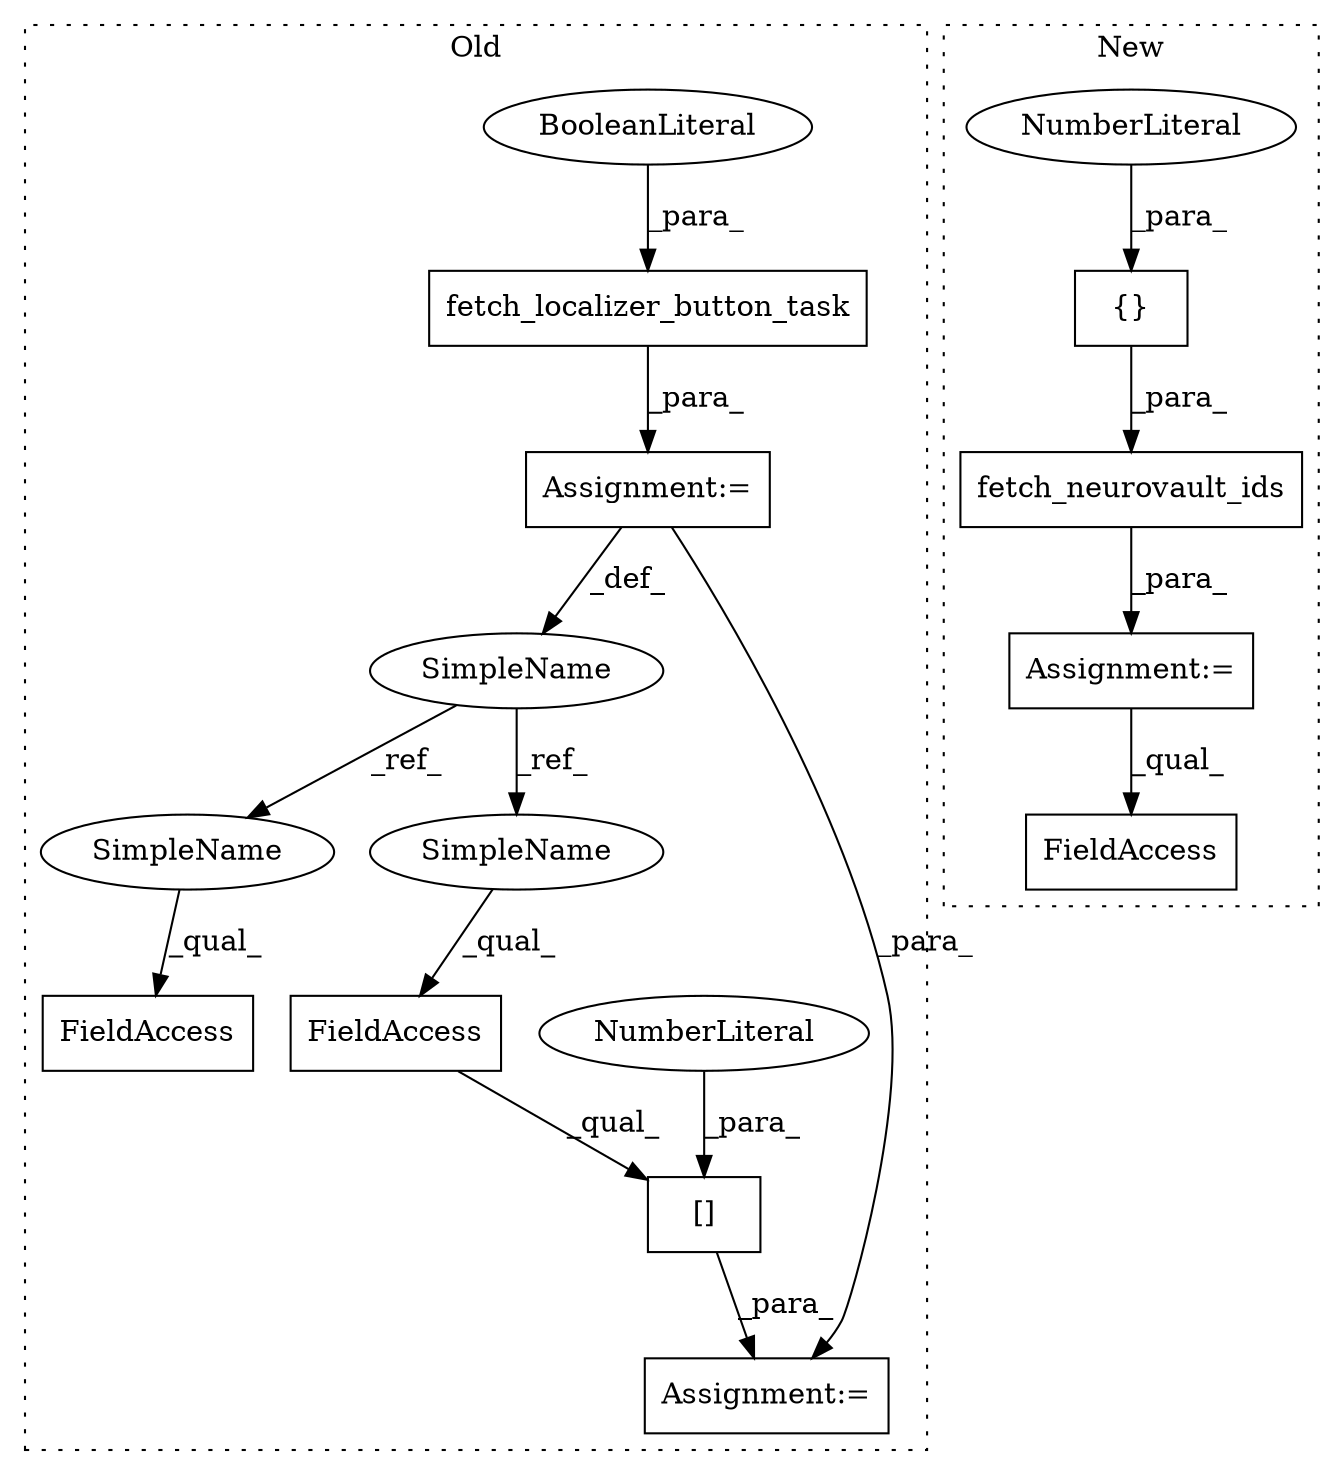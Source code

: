 digraph G {
subgraph cluster0 {
1 [label="fetch_localizer_button_task" a="32" s="661,693" l="28,1" shape="box"];
7 [label="Assignment:=" a="7" s="660" l="1" shape="box"];
8 [label="FieldAccess" a="22" s="724" l="23" shape="box"];
9 [label="[]" a="2" s="780,805" l="24,1" shape="box"];
10 [label="NumberLiteral" a="34" s="804" l="1" shape="ellipse"];
11 [label="SimpleName" a="42" s="643" l="17" shape="ellipse"];
12 [label="FieldAccess" a="22" s="780" l="23" shape="box"];
13 [label="BooleanLiteral" a="9" s="689" l="4" shape="ellipse"];
14 [label="Assignment:=" a="7" s="779" l="1" shape="box"];
15 [label="SimpleName" a="42" s="780" l="17" shape="ellipse"];
16 [label="SimpleName" a="42" s="724" l="17" shape="ellipse"];
label = "Old";
style="dotted";
}
subgraph cluster1 {
2 [label="{}" a="4" s="620,626" l="1,1" shape="box"];
3 [label="NumberLiteral" a="34" s="621" l="5" shape="ellipse"];
4 [label="FieldAccess" a="22" s="643" l="19" shape="box"];
5 [label="fetch_neurovault_ids" a="32" s="590,627" l="21,1" shape="box"];
6 [label="Assignment:=" a="7" s="589" l="1" shape="box"];
label = "New";
style="dotted";
}
1 -> 7 [label="_para_"];
2 -> 5 [label="_para_"];
3 -> 2 [label="_para_"];
5 -> 6 [label="_para_"];
6 -> 4 [label="_qual_"];
7 -> 11 [label="_def_"];
7 -> 14 [label="_para_"];
9 -> 14 [label="_para_"];
10 -> 9 [label="_para_"];
11 -> 16 [label="_ref_"];
11 -> 15 [label="_ref_"];
12 -> 9 [label="_qual_"];
13 -> 1 [label="_para_"];
15 -> 12 [label="_qual_"];
16 -> 8 [label="_qual_"];
}